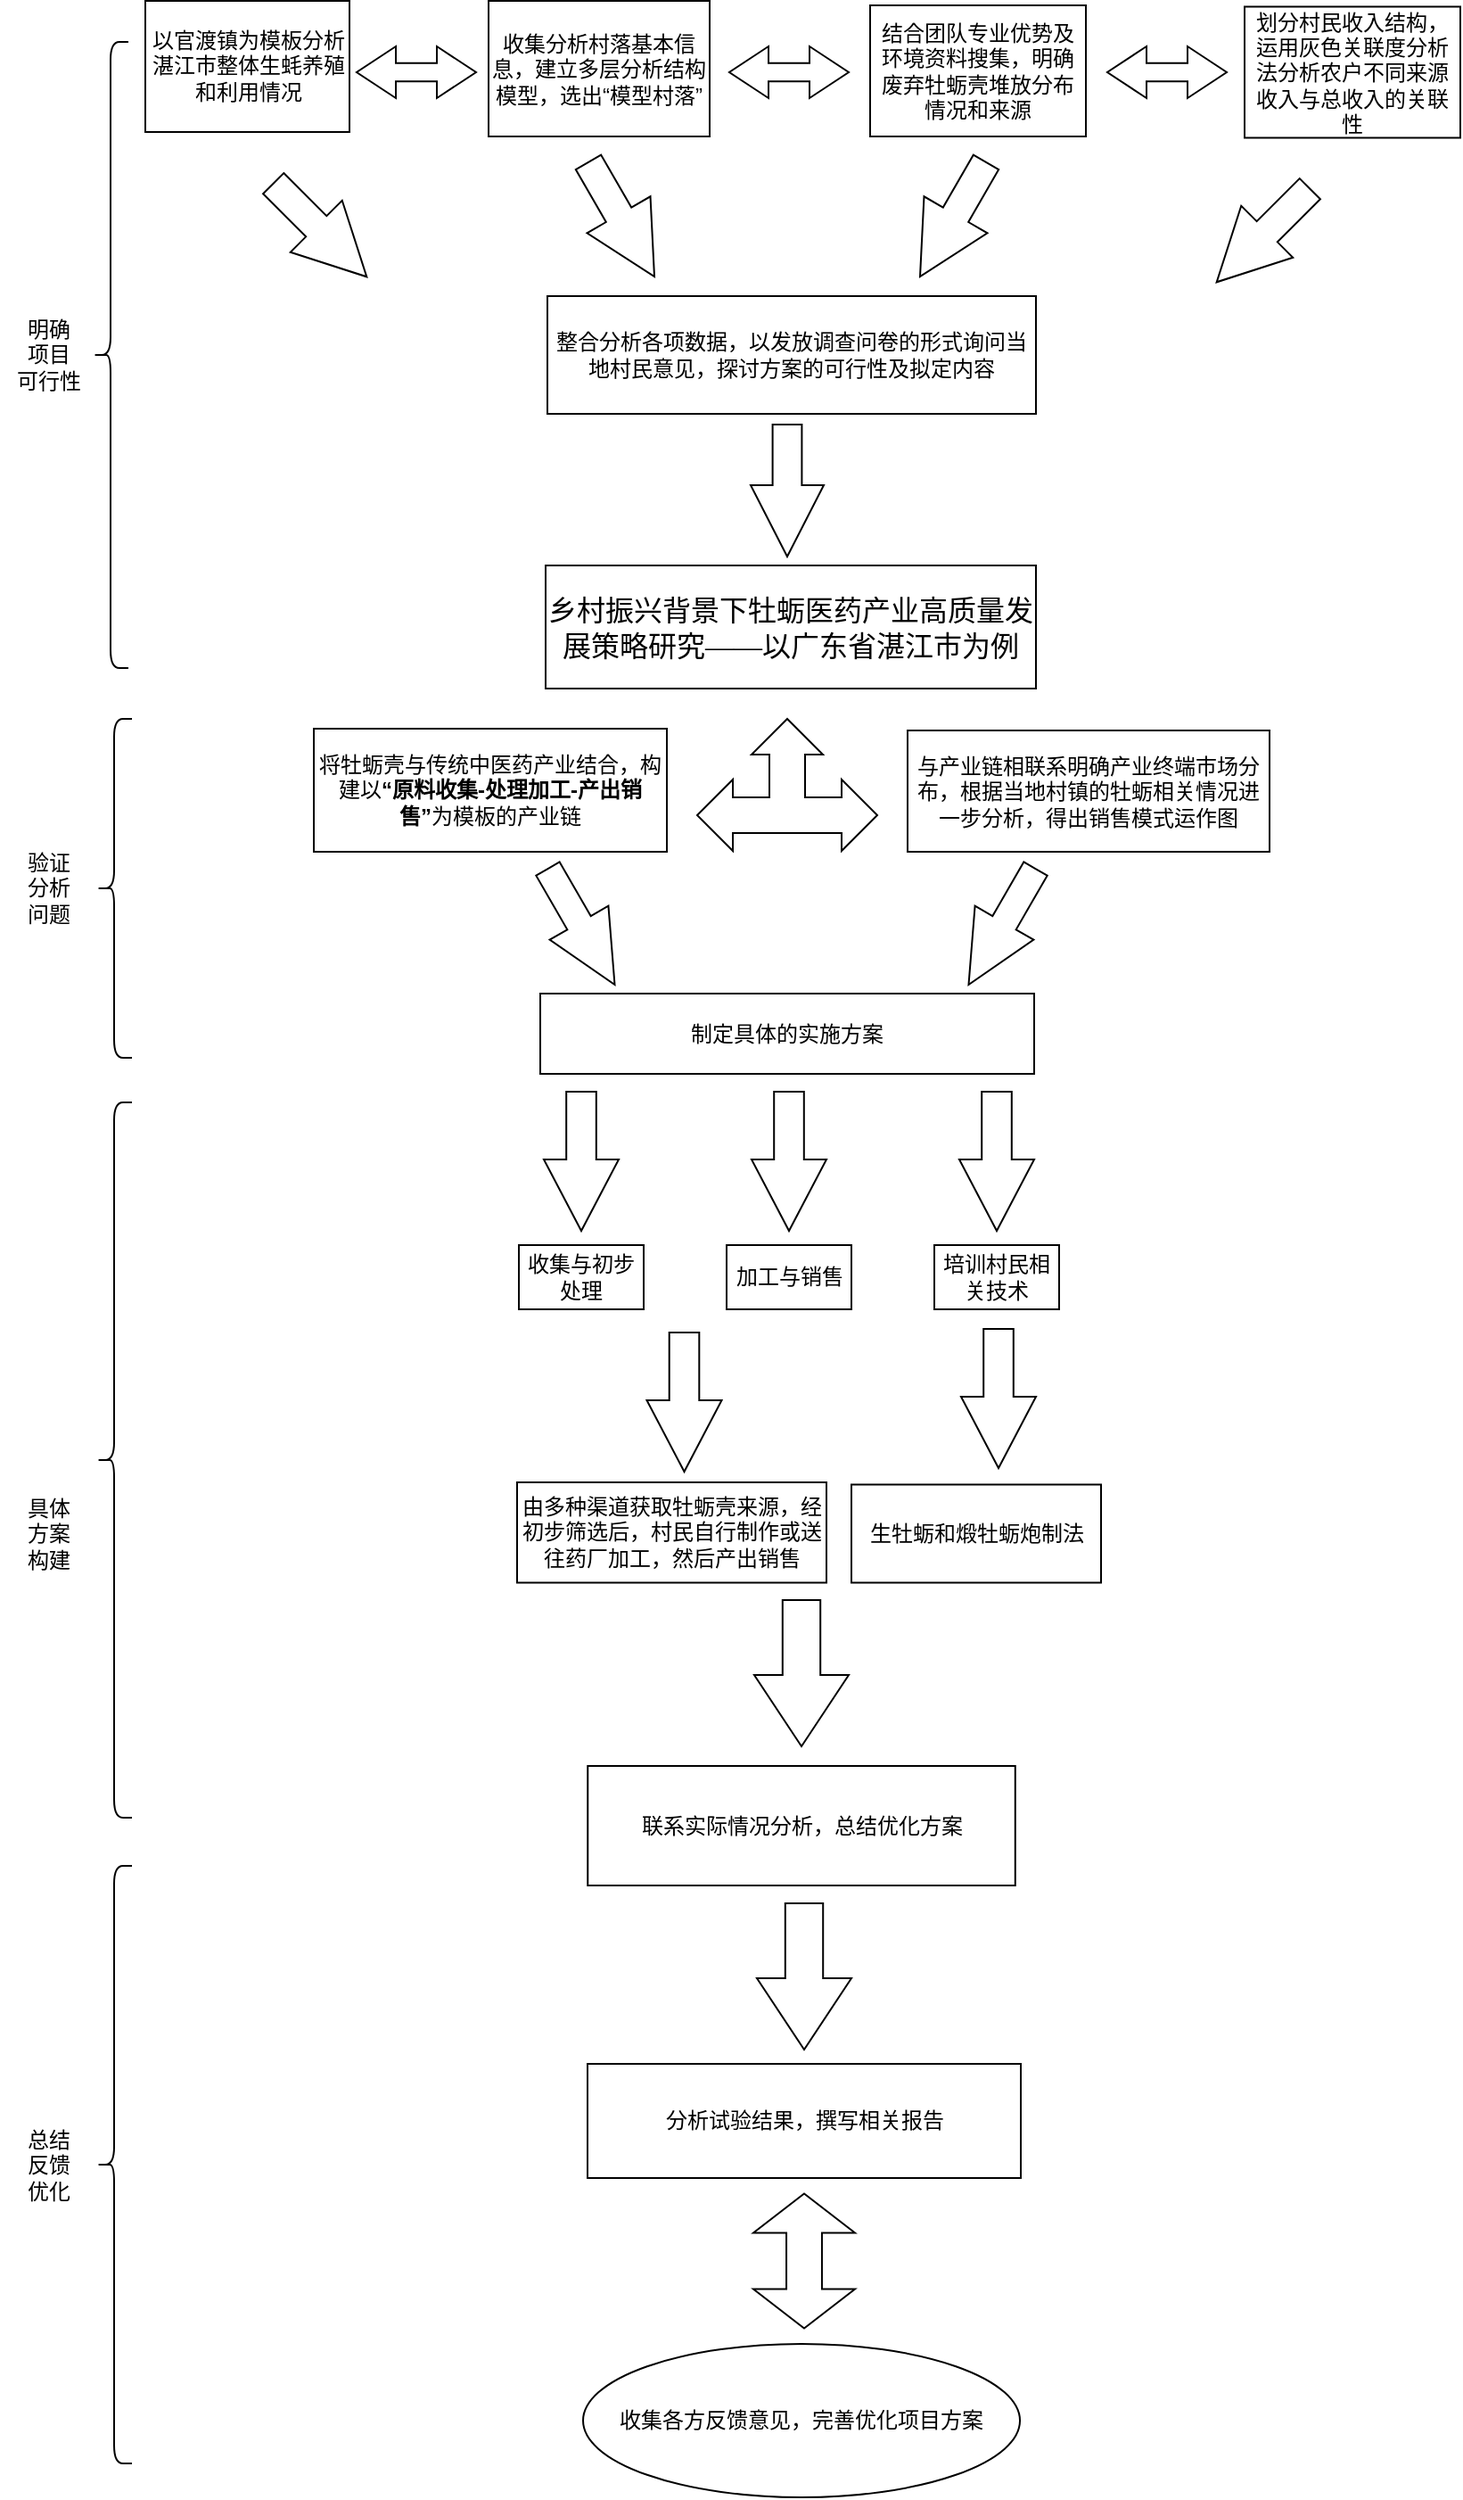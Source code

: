 <mxfile version="20.2.3" type="github">
  <diagram id="kVpKytxtgLy68dnIUf_P" name="Page-1">
    <mxGraphModel dx="1340" dy="539" grid="0" gridSize="10" guides="1" tooltips="1" connect="1" arrows="1" fold="1" page="0" pageScale="1" pageWidth="827" pageHeight="1169" math="0" shadow="0">
      <root>
        <mxCell id="0" />
        <mxCell id="1" parent="0" />
        <mxCell id="zoNketT7VrxpnGaKjotu-1" value="以官渡镇为模板分析湛江市整体生蚝养殖和利用情况" style="rounded=0;whiteSpace=wrap;html=1;" parent="1" vertex="1">
          <mxGeometry x="12.5" y="92.5" width="114.5" height="73.5" as="geometry" />
        </mxCell>
        <mxCell id="zoNketT7VrxpnGaKjotu-2" value="收集分析村落基本信息，建立多层分析结构模型，选出“模型村落”" style="rounded=0;whiteSpace=wrap;html=1;" parent="1" vertex="1">
          <mxGeometry x="205" y="92.5" width="124" height="76" as="geometry" />
        </mxCell>
        <mxCell id="zoNketT7VrxpnGaKjotu-3" value="" style="html=1;shadow=0;dashed=0;align=center;verticalAlign=middle;shape=mxgraph.arrows2.twoWayArrow;dy=0.65;dx=22;" parent="1" vertex="1">
          <mxGeometry x="131" y="118" width="67" height="29" as="geometry" />
        </mxCell>
        <mxCell id="zoNketT7VrxpnGaKjotu-6" value="&lt;p class=&quot;MsoNormal&quot;&gt;&lt;span style=&quot;mso-spacerun:&#39;yes&#39;;font-family:仿宋_GB2312;mso-hansi-font-family:&#39;Times New Roman&#39;;&lt;br/&gt;mso-bidi-font-family:&#39;Times New Roman&#39;;font-size:12.0pt;mso-font-kerning:1.0pt;&quot;&gt;&lt;font face=&quot;仿宋_GB2312&quot;&gt;乡村振兴背景下牡蛎医药产业高质量发展策略研究&lt;/font&gt;&lt;font face=&quot;仿宋_GB2312&quot;&gt;——以广东省湛江市为例&lt;/font&gt;&lt;/span&gt;&lt;/p&gt;" style="rounded=0;whiteSpace=wrap;html=1;" parent="1" vertex="1">
          <mxGeometry x="237" y="409" width="275" height="69" as="geometry" />
        </mxCell>
        <mxCell id="zoNketT7VrxpnGaKjotu-9" value="" style="shape=curlyBracket;whiteSpace=wrap;html=1;rounded=1;" parent="1" vertex="1">
          <mxGeometry x="-17" y="115.5" width="20" height="351" as="geometry" />
        </mxCell>
        <mxCell id="zoNketT7VrxpnGaKjotu-10" value="明确&lt;br&gt;项目&lt;br&gt;可行性" style="text;html=1;resizable=0;autosize=1;align=center;verticalAlign=middle;points=[];fillColor=none;strokeColor=none;rounded=0;" parent="1" vertex="1">
          <mxGeometry x="-69" y="263.5" width="54" height="55" as="geometry" />
        </mxCell>
        <mxCell id="zoNketT7VrxpnGaKjotu-11" value="" style="html=1;shadow=0;dashed=0;align=center;verticalAlign=middle;shape=mxgraph.arrows2.triadArrow;dy=10;dx=20;arrowHead=40;" parent="1" vertex="1">
          <mxGeometry x="322" y="495" width="101" height="74" as="geometry" />
        </mxCell>
        <mxCell id="zoNketT7VrxpnGaKjotu-12" value="将牡蛎壳与传统中医药产业结合，构建以&lt;b&gt;“&lt;/b&gt;&lt;b&gt;原料收集-处理加工-产出销售”&lt;/b&gt;为模板的产业链" style="rounded=0;whiteSpace=wrap;html=1;" parent="1" vertex="1">
          <mxGeometry x="107" y="500.5" width="198" height="69" as="geometry" />
        </mxCell>
        <mxCell id="zoNketT7VrxpnGaKjotu-13" value="与产业链相联系明确产业终端市场分布，根据当地村镇的牡蛎相关情况进一步分析，得出销售模式运作图" style="rounded=0;whiteSpace=wrap;html=1;" parent="1" vertex="1">
          <mxGeometry x="440" y="501.5" width="203" height="68" as="geometry" />
        </mxCell>
        <mxCell id="zoNketT7VrxpnGaKjotu-14" value="" style="html=1;shadow=0;dashed=0;align=center;verticalAlign=middle;shape=mxgraph.arrows2.arrow;dy=0.6;dx=40;direction=south;notch=0;rotation=-30;" parent="1" vertex="1">
          <mxGeometry x="238" y="574" width="38" height="75" as="geometry" />
        </mxCell>
        <mxCell id="zoNketT7VrxpnGaKjotu-15" value="" style="html=1;shadow=0;dashed=0;align=center;verticalAlign=middle;shape=mxgraph.arrows2.arrow;dy=0.6;dx=40;direction=south;notch=0;rotation=30;" parent="1" vertex="1">
          <mxGeometry x="474" y="574" width="38" height="75" as="geometry" />
        </mxCell>
        <mxCell id="zoNketT7VrxpnGaKjotu-16" value="制定具体的实施方案" style="rounded=0;whiteSpace=wrap;html=1;" parent="1" vertex="1">
          <mxGeometry x="234" y="649" width="277" height="45" as="geometry" />
        </mxCell>
        <mxCell id="zoNketT7VrxpnGaKjotu-17" value="" style="shape=curlyBracket;whiteSpace=wrap;html=1;rounded=1;" parent="1" vertex="1">
          <mxGeometry x="-15" y="495" width="20" height="190" as="geometry" />
        </mxCell>
        <mxCell id="zoNketT7VrxpnGaKjotu-18" value="验证&lt;br&gt;分析&lt;br&gt;问题" style="text;html=1;resizable=0;autosize=1;align=center;verticalAlign=middle;points=[];fillColor=none;strokeColor=none;rounded=0;" parent="1" vertex="1">
          <mxGeometry x="-63" y="562.5" width="42" height="55" as="geometry" />
        </mxCell>
        <mxCell id="zoNketT7VrxpnGaKjotu-20" value="" style="html=1;shadow=0;dashed=0;align=center;verticalAlign=middle;shape=mxgraph.arrows2.arrow;dy=0.6;dx=40;direction=south;notch=0;" parent="1" vertex="1">
          <mxGeometry x="236" y="704" width="42" height="78" as="geometry" />
        </mxCell>
        <mxCell id="zoNketT7VrxpnGaKjotu-21" value="" style="html=1;shadow=0;dashed=0;align=center;verticalAlign=middle;shape=mxgraph.arrows2.arrow;dy=0.6;dx=40;direction=south;notch=0;" parent="1" vertex="1">
          <mxGeometry x="352.5" y="704" width="42" height="78" as="geometry" />
        </mxCell>
        <mxCell id="zoNketT7VrxpnGaKjotu-22" value="" style="html=1;shadow=0;dashed=0;align=center;verticalAlign=middle;shape=mxgraph.arrows2.arrow;dy=0.6;dx=40;direction=south;notch=0;" parent="1" vertex="1">
          <mxGeometry x="469" y="704" width="42" height="78" as="geometry" />
        </mxCell>
        <mxCell id="zoNketT7VrxpnGaKjotu-24" value="收集与初步处理" style="rounded=0;whiteSpace=wrap;html=1;" parent="1" vertex="1">
          <mxGeometry x="222" y="790" width="70" height="36" as="geometry" />
        </mxCell>
        <mxCell id="zoNketT7VrxpnGaKjotu-25" value="加工与销售" style="rounded=0;whiteSpace=wrap;html=1;" parent="1" vertex="1">
          <mxGeometry x="338.5" y="790" width="70" height="36" as="geometry" />
        </mxCell>
        <mxCell id="zoNketT7VrxpnGaKjotu-26" value="培训村民相关技术" style="rounded=0;whiteSpace=wrap;html=1;" parent="1" vertex="1">
          <mxGeometry x="455" y="790" width="70" height="36" as="geometry" />
        </mxCell>
        <mxCell id="zoNketT7VrxpnGaKjotu-30" value="" style="html=1;shadow=0;dashed=0;align=center;verticalAlign=middle;shape=mxgraph.arrows2.arrow;dy=0.6;dx=40;direction=south;notch=0;" parent="1" vertex="1">
          <mxGeometry x="470" y="837" width="42" height="78" as="geometry" />
        </mxCell>
        <mxCell id="zoNketT7VrxpnGaKjotu-31" value="" style="html=1;shadow=0;dashed=0;align=center;verticalAlign=middle;shape=mxgraph.arrows2.arrow;dy=0.6;dx=40;direction=south;notch=0;" parent="1" vertex="1">
          <mxGeometry x="293.75" y="839" width="42" height="78" as="geometry" />
        </mxCell>
        <mxCell id="zoNketT7VrxpnGaKjotu-32" value="生牡蛎和煅牡蛎炮制法" style="rounded=0;whiteSpace=wrap;html=1;" parent="1" vertex="1">
          <mxGeometry x="408.5" y="924.25" width="140" height="55" as="geometry" />
        </mxCell>
        <mxCell id="zoNketT7VrxpnGaKjotu-37" value="" style="html=1;shadow=0;dashed=0;align=center;verticalAlign=middle;shape=mxgraph.arrows2.arrow;dy=0.6;dx=40;direction=south;notch=0;" parent="1" vertex="1">
          <mxGeometry x="354" y="989" width="53" height="82" as="geometry" />
        </mxCell>
        <mxCell id="zoNketT7VrxpnGaKjotu-39" value="联系实际情况分析，总结优化方案" style="rounded=0;whiteSpace=wrap;html=1;" parent="1" vertex="1">
          <mxGeometry x="260.63" y="1082" width="239.75" height="67" as="geometry" />
        </mxCell>
        <mxCell id="zoNketT7VrxpnGaKjotu-40" value="" style="html=1;shadow=0;dashed=0;align=center;verticalAlign=middle;shape=mxgraph.arrows2.arrow;dy=0.6;dx=40;direction=south;notch=0;" parent="1" vertex="1">
          <mxGeometry x="355.5" y="1159" width="53" height="82" as="geometry" />
        </mxCell>
        <mxCell id="zoNketT7VrxpnGaKjotu-41" value="分析试验结果，撰写相关报告" style="rounded=0;whiteSpace=wrap;html=1;" parent="1" vertex="1">
          <mxGeometry x="260.5" y="1249" width="243" height="64" as="geometry" />
        </mxCell>
        <mxCell id="zoNketT7VrxpnGaKjotu-42" value="" style="html=1;shadow=0;dashed=0;align=center;verticalAlign=middle;shape=mxgraph.arrows2.twoWayArrow;dy=0.65;dx=22;rotation=90;" parent="1" vertex="1">
          <mxGeometry x="344.25" y="1331" width="75.5" height="57" as="geometry" />
        </mxCell>
        <mxCell id="zoNketT7VrxpnGaKjotu-44" value="收集各方反馈意见，完善优化项目方案" style="ellipse;whiteSpace=wrap;html=1;" parent="1" vertex="1">
          <mxGeometry x="258.01" y="1406" width="245" height="86" as="geometry" />
        </mxCell>
        <mxCell id="zoNketT7VrxpnGaKjotu-45" value="" style="shape=curlyBracket;whiteSpace=wrap;html=1;rounded=1;" parent="1" vertex="1">
          <mxGeometry x="-15" y="710" width="20" height="401" as="geometry" />
        </mxCell>
        <mxCell id="zoNketT7VrxpnGaKjotu-46" value="具体&lt;br&gt;方案&lt;br&gt;构建" style="text;html=1;resizable=0;autosize=1;align=center;verticalAlign=middle;points=[];fillColor=none;strokeColor=none;rounded=0;" parent="1" vertex="1">
          <mxGeometry x="-63" y="924" width="42" height="55" as="geometry" />
        </mxCell>
        <mxCell id="zoNketT7VrxpnGaKjotu-47" value="" style="shape=curlyBracket;whiteSpace=wrap;html=1;rounded=1;" parent="1" vertex="1">
          <mxGeometry x="-15" y="1138" width="20" height="335" as="geometry" />
        </mxCell>
        <mxCell id="zoNketT7VrxpnGaKjotu-48" value="总结&lt;br&gt;反馈&lt;br&gt;优化" style="text;html=1;resizable=0;autosize=1;align=center;verticalAlign=middle;points=[];fillColor=none;strokeColor=none;rounded=0;" parent="1" vertex="1">
          <mxGeometry x="-63" y="1278" width="42" height="55" as="geometry" />
        </mxCell>
        <mxCell id="BykCIhDSjuHWzDZn-eu--3" value="结合团队专业优势及环境资料搜集，明确废弃牡蛎壳堆放分布情况和来源" style="rounded=0;whiteSpace=wrap;html=1;" vertex="1" parent="1">
          <mxGeometry x="419" y="95" width="121" height="73.5" as="geometry" />
        </mxCell>
        <mxCell id="BykCIhDSjuHWzDZn-eu--4" value="" style="html=1;shadow=0;dashed=0;align=center;verticalAlign=middle;shape=mxgraph.arrows2.twoWayArrow;dy=0.65;dx=22;" vertex="1" parent="1">
          <mxGeometry x="340" y="118" width="67" height="29" as="geometry" />
        </mxCell>
        <mxCell id="BykCIhDSjuHWzDZn-eu--5" value="" style="html=1;shadow=0;dashed=0;align=center;verticalAlign=middle;shape=mxgraph.arrows2.arrow;dy=0.6;dx=40;direction=south;notch=0;rotation=-45;" vertex="1" parent="1">
          <mxGeometry x="90" y="184" width="41" height="74" as="geometry" />
        </mxCell>
        <mxCell id="BykCIhDSjuHWzDZn-eu--6" value="整合分析各项数据，以发放调查问卷的形式询问当地村民意见，探讨方案的可行性及拟定内容" style="rounded=0;whiteSpace=wrap;html=1;" vertex="1" parent="1">
          <mxGeometry x="238" y="258" width="274" height="66" as="geometry" />
        </mxCell>
        <mxCell id="BykCIhDSjuHWzDZn-eu--7" value="" style="html=1;shadow=0;dashed=0;align=center;verticalAlign=middle;shape=mxgraph.arrows2.arrow;dy=0.6;dx=40;direction=south;notch=0;" vertex="1" parent="1">
          <mxGeometry x="352" y="330" width="41" height="74" as="geometry" />
        </mxCell>
        <mxCell id="BykCIhDSjuHWzDZn-eu--13" value="划分村民收入结构，运用灰色关联度分析法分析农户不同来源收入与总收入的关联性" style="rounded=0;whiteSpace=wrap;html=1;" vertex="1" parent="1">
          <mxGeometry x="629" y="95.75" width="121" height="73.5" as="geometry" />
        </mxCell>
        <mxCell id="BykCIhDSjuHWzDZn-eu--14" value="" style="html=1;shadow=0;dashed=0;align=center;verticalAlign=middle;shape=mxgraph.arrows2.twoWayArrow;dy=0.65;dx=22;" vertex="1" parent="1">
          <mxGeometry x="552" y="118" width="67" height="29" as="geometry" />
        </mxCell>
        <mxCell id="BykCIhDSjuHWzDZn-eu--19" value="" style="html=1;shadow=0;dashed=0;align=center;verticalAlign=middle;shape=mxgraph.arrows2.arrow;dy=0.6;dx=40;direction=south;notch=0;rotation=-30;" vertex="1" parent="1">
          <mxGeometry x="259" y="178" width="41" height="74" as="geometry" />
        </mxCell>
        <mxCell id="BykCIhDSjuHWzDZn-eu--20" value="" style="html=1;shadow=0;dashed=0;align=center;verticalAlign=middle;shape=mxgraph.arrows2.arrow;dy=0.6;dx=40;direction=south;notch=0;rotation=30;" vertex="1" parent="1">
          <mxGeometry x="445" y="178" width="41" height="74" as="geometry" />
        </mxCell>
        <mxCell id="BykCIhDSjuHWzDZn-eu--21" value="" style="html=1;shadow=0;dashed=0;align=center;verticalAlign=middle;shape=mxgraph.arrows2.arrow;dy=0.6;dx=40;direction=south;notch=0;rotation=45;" vertex="1" parent="1">
          <mxGeometry x="619" y="187" width="41" height="74" as="geometry" />
        </mxCell>
        <mxCell id="BykCIhDSjuHWzDZn-eu--25" value="由多种渠道获取牡蛎壳来源，经初步筛选后，村民自行制作或送往药厂加工，然后产出销售" style="rounded=0;whiteSpace=wrap;html=1;" vertex="1" parent="1">
          <mxGeometry x="221" y="923" width="173.5" height="56.25" as="geometry" />
        </mxCell>
      </root>
    </mxGraphModel>
  </diagram>
</mxfile>
